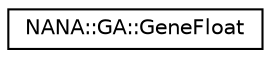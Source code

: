 digraph "类继承关系图"
{
 // LATEX_PDF_SIZE
  edge [fontname="Helvetica",fontsize="10",labelfontname="Helvetica",labelfontsize="10"];
  node [fontname="Helvetica",fontsize="10",shape=record];
  rankdir="LR";
  Node0 [label="NANA::GA::GeneFloat",height=0.2,width=0.4,color="black", fillcolor="white", style="filled",URL="$class_n_a_n_a_1_1_g_a_1_1_gene_float.html",tooltip=" "];
}

